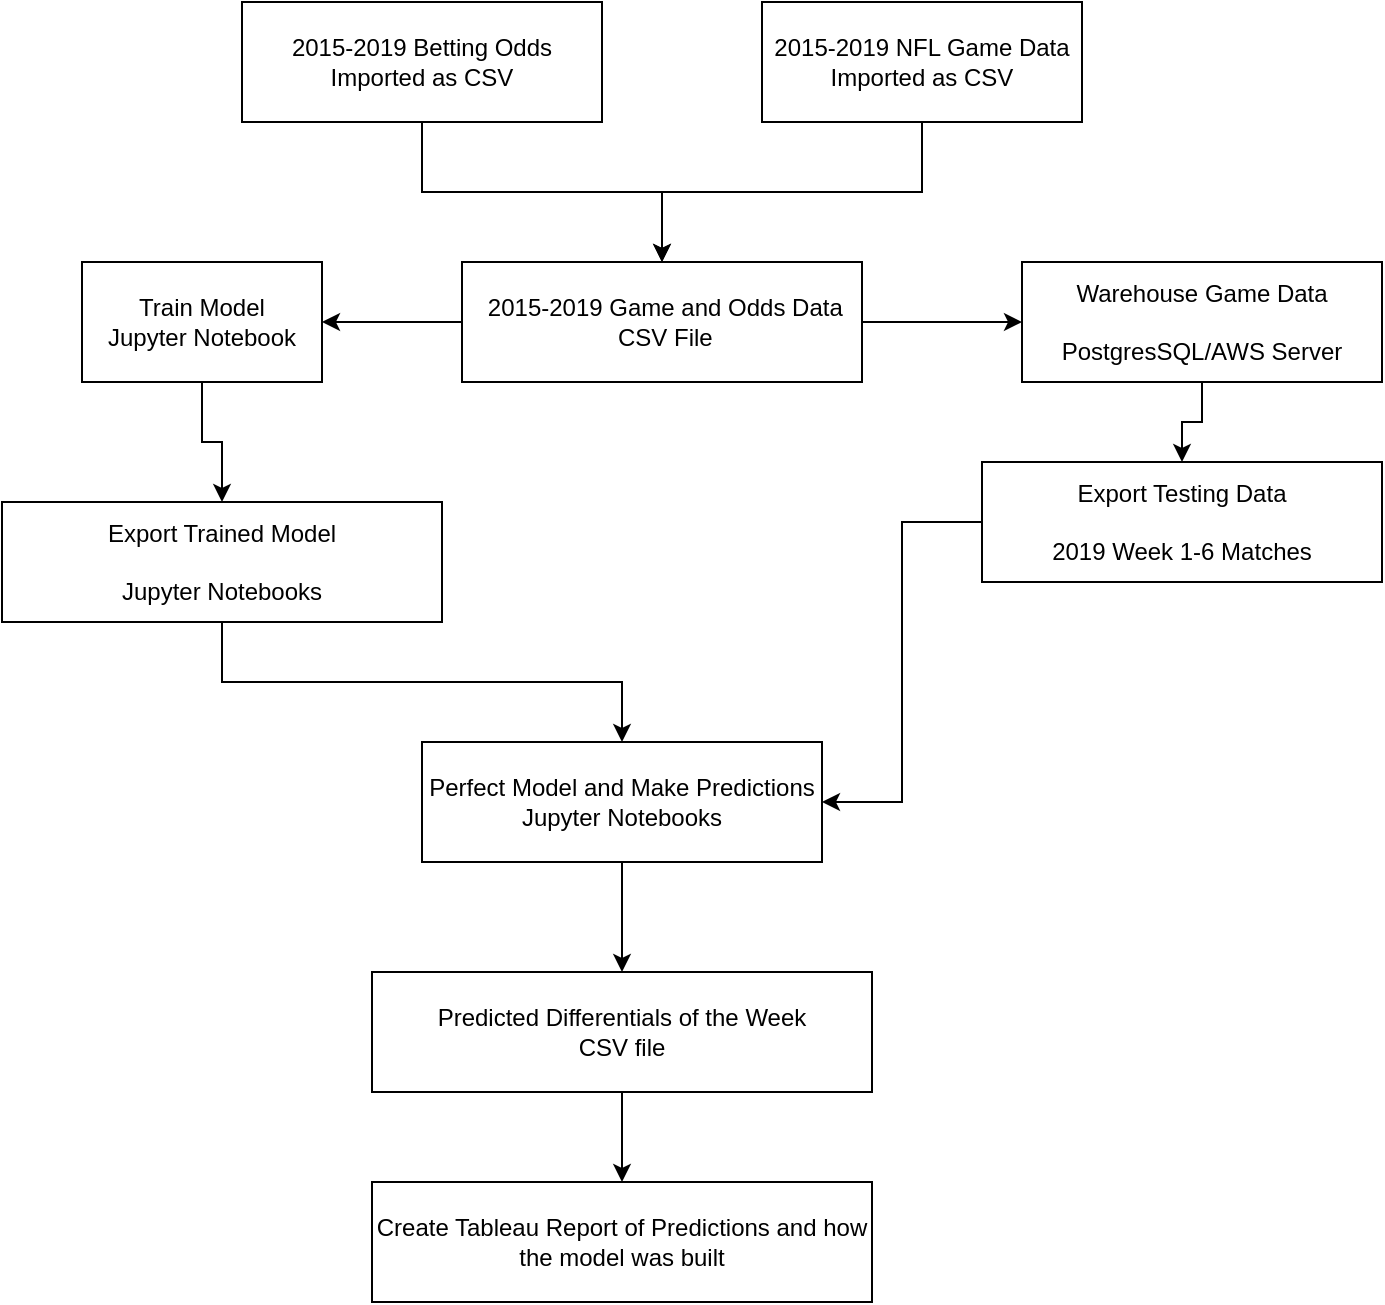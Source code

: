 <mxfile type="github" version="12.1.0" pages="1"><diagram id="wzmo5G9rG21ZYSOvVPYQ" name="Page-1"><mxGraphModel grid="1" dx="1926" dy="1054" gridSize="10" guides="1" tooltips="1" connect="1" arrows="1" fold="1" page="1" pageScale="1" pageWidth="850" pageHeight="1100" math="0" shadow="0"><root><mxCell id="0"/><mxCell id="1" parent="0"/><mxCell id="p4tDmU91Li8BhUU2B0t--4" value="" parent="1" style="edgeStyle=orthogonalEdgeStyle;rounded=0;orthogonalLoop=1;jettySize=auto;html=1;" edge="1" source="p4tDmU91Li8BhUU2B0t--1" target="p4tDmU91Li8BhUU2B0t--3"><mxGeometry as="geometry" relative="1"/></mxCell><mxCell id="p4tDmU91Li8BhUU2B0t--1" value="2015-2019 Betting Odds&lt;br&gt;Imported as CSV" parent="1" style="rounded=0;whiteSpace=wrap;html=1;" vertex="1"><mxGeometry width="180" height="60" as="geometry" x="150" y="40"/></mxCell><mxCell id="p4tDmU91Li8BhUU2B0t--7" value="" parent="1" style="edgeStyle=orthogonalEdgeStyle;rounded=0;orthogonalLoop=1;jettySize=auto;html=1;" edge="1" source="p4tDmU91Li8BhUU2B0t--3" target="p4tDmU91Li8BhUU2B0t--6"><mxGeometry as="geometry" relative="1"/></mxCell><mxCell id="p4tDmU91Li8BhUU2B0t--9" value="" parent="1" style="edgeStyle=orthogonalEdgeStyle;rounded=0;orthogonalLoop=1;jettySize=auto;html=1;" edge="1" source="p4tDmU91Li8BhUU2B0t--3" target="p4tDmU91Li8BhUU2B0t--8"><mxGeometry as="geometry" relative="1"/></mxCell><mxCell id="p4tDmU91Li8BhUU2B0t--3" value="&amp;nbsp;2015-2019 Game and Odds Data&lt;br&gt;&amp;nbsp;CSV File" parent="1" style="rounded=0;whiteSpace=wrap;html=1;" vertex="1"><mxGeometry width="200" height="60" as="geometry" x="260" y="170"/></mxCell><mxCell id="p4tDmU91Li8BhUU2B0t--13" value="" parent="1" style="edgeStyle=orthogonalEdgeStyle;rounded=0;orthogonalLoop=1;jettySize=auto;html=1;" edge="1" source="p4tDmU91Li8BhUU2B0t--8" target="p4tDmU91Li8BhUU2B0t--12"><mxGeometry as="geometry" relative="1"/></mxCell><mxCell id="p4tDmU91Li8BhUU2B0t--8" value="Warehouse Game Data&lt;br&gt;&lt;br&gt;PostgresSQL/AWS Server" parent="1" style="rounded=0;whiteSpace=wrap;html=1;" vertex="1"><mxGeometry width="180" height="60" as="geometry" x="540" y="170"/></mxCell><mxCell id="p4tDmU91Li8BhUU2B0t--21" value="" parent="1" style="edgeStyle=orthogonalEdgeStyle;rounded=0;orthogonalLoop=1;jettySize=auto;html=1;entryX=1;entryY=0.5;entryDx=0;entryDy=0;" edge="1" source="p4tDmU91Li8BhUU2B0t--12" target="p4tDmU91Li8BhUU2B0t--16"><mxGeometry as="geometry" relative="1"><mxPoint as="targetPoint" x="580" y="410"/></mxGeometry></mxCell><mxCell id="p4tDmU91Li8BhUU2B0t--12" value="Export Testing Data&lt;br&gt;&lt;br&gt;2019 Week 1-6 Matches" parent="1" style="rounded=0;whiteSpace=wrap;html=1;" vertex="1"><mxGeometry width="200" height="60" as="geometry" x="520" y="270"/></mxCell><mxCell id="p4tDmU91Li8BhUU2B0t--11" value="" parent="1" style="edgeStyle=orthogonalEdgeStyle;rounded=0;orthogonalLoop=1;jettySize=auto;html=1;" edge="1" source="p4tDmU91Li8BhUU2B0t--6" target="p4tDmU91Li8BhUU2B0t--10"><mxGeometry as="geometry" relative="1"/></mxCell><mxCell id="p4tDmU91Li8BhUU2B0t--6" value="Train Model&lt;br&gt;Jupyter Notebook" parent="1" style="rounded=0;whiteSpace=wrap;html=1;" vertex="1"><mxGeometry width="120" height="60" as="geometry" x="70" y="170"/></mxCell><mxCell id="p4tDmU91Li8BhUU2B0t--17" value="" parent="1" style="edgeStyle=orthogonalEdgeStyle;rounded=0;orthogonalLoop=1;jettySize=auto;html=1;" edge="1" source="p4tDmU91Li8BhUU2B0t--10" target="p4tDmU91Li8BhUU2B0t--16"><mxGeometry as="geometry" relative="1"/></mxCell><mxCell id="p4tDmU91Li8BhUU2B0t--10" value="Export Trained Model&lt;br&gt;&lt;br&gt;Jupyter Notebooks" parent="1" style="rounded=0;whiteSpace=wrap;html=1;" vertex="1"><mxGeometry width="220" height="60" as="geometry" x="30" y="290"/></mxCell><mxCell id="p4tDmU91Li8BhUU2B0t--19" value="" parent="1" style="edgeStyle=orthogonalEdgeStyle;rounded=0;orthogonalLoop=1;jettySize=auto;html=1;" edge="1" source="p4tDmU91Li8BhUU2B0t--16" target="p4tDmU91Li8BhUU2B0t--18"><mxGeometry as="geometry" relative="1"/></mxCell><mxCell id="p4tDmU91Li8BhUU2B0t--16" value="Perfect Model and Make Predictions&lt;br&gt;Jupyter Notebooks" parent="1" style="rounded=0;whiteSpace=wrap;html=1;" vertex="1"><mxGeometry width="200" height="60" as="geometry" x="240" y="410"/></mxCell><mxCell id="p4tDmU91Li8BhUU2B0t--24" value="" parent="1" style="edgeStyle=orthogonalEdgeStyle;rounded=0;orthogonalLoop=1;jettySize=auto;html=1;" edge="1" source="p4tDmU91Li8BhUU2B0t--18" target="p4tDmU91Li8BhUU2B0t--23"><mxGeometry as="geometry" relative="1"/></mxCell><mxCell id="p4tDmU91Li8BhUU2B0t--18" value="Predicted Differentials of the Week&lt;br&gt;CSV file" parent="1" style="rounded=0;whiteSpace=wrap;html=1;" vertex="1"><mxGeometry width="250" height="60" as="geometry" x="215" y="525"/></mxCell><mxCell id="p4tDmU91Li8BhUU2B0t--23" value="Create Tableau Report of Predictions and how the model was built" parent="1" style="rounded=0;whiteSpace=wrap;html=1;" vertex="1"><mxGeometry width="250" height="60" as="geometry" x="215" y="630"/></mxCell><mxCell id="p4tDmU91Li8BhUU2B0t--5" parent="1" style="edgeStyle=orthogonalEdgeStyle;rounded=0;orthogonalLoop=1;jettySize=auto;html=1;" edge="1" source="p4tDmU91Li8BhUU2B0t--2" target="p4tDmU91Li8BhUU2B0t--3"><mxGeometry as="geometry" relative="1"/></mxCell><mxCell id="p4tDmU91Li8BhUU2B0t--2" value="2015-2019 NFL Game Data&lt;br&gt;Imported as CSV" parent="1" style="rounded=0;whiteSpace=wrap;html=1;" vertex="1"><mxGeometry width="160" height="60" as="geometry" x="410" y="40"/></mxCell></root></mxGraphModel></diagram></mxfile>